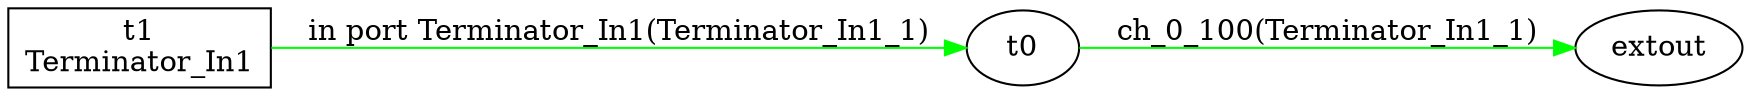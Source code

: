 digraph csp {
	graph [rankdir=LR];
	extout	 [label=extout];
	t0 -> extout	 [color=green,
		label="ch_0_100(Terminator_In1_1)"];
	Terminator_In1	 [label="t1\nTerminator_In1",
		shape=box];
	Terminator_In1 -> t0	 [color=green,
		label="in port Terminator_In1(Terminator_In1_1)"];
}
